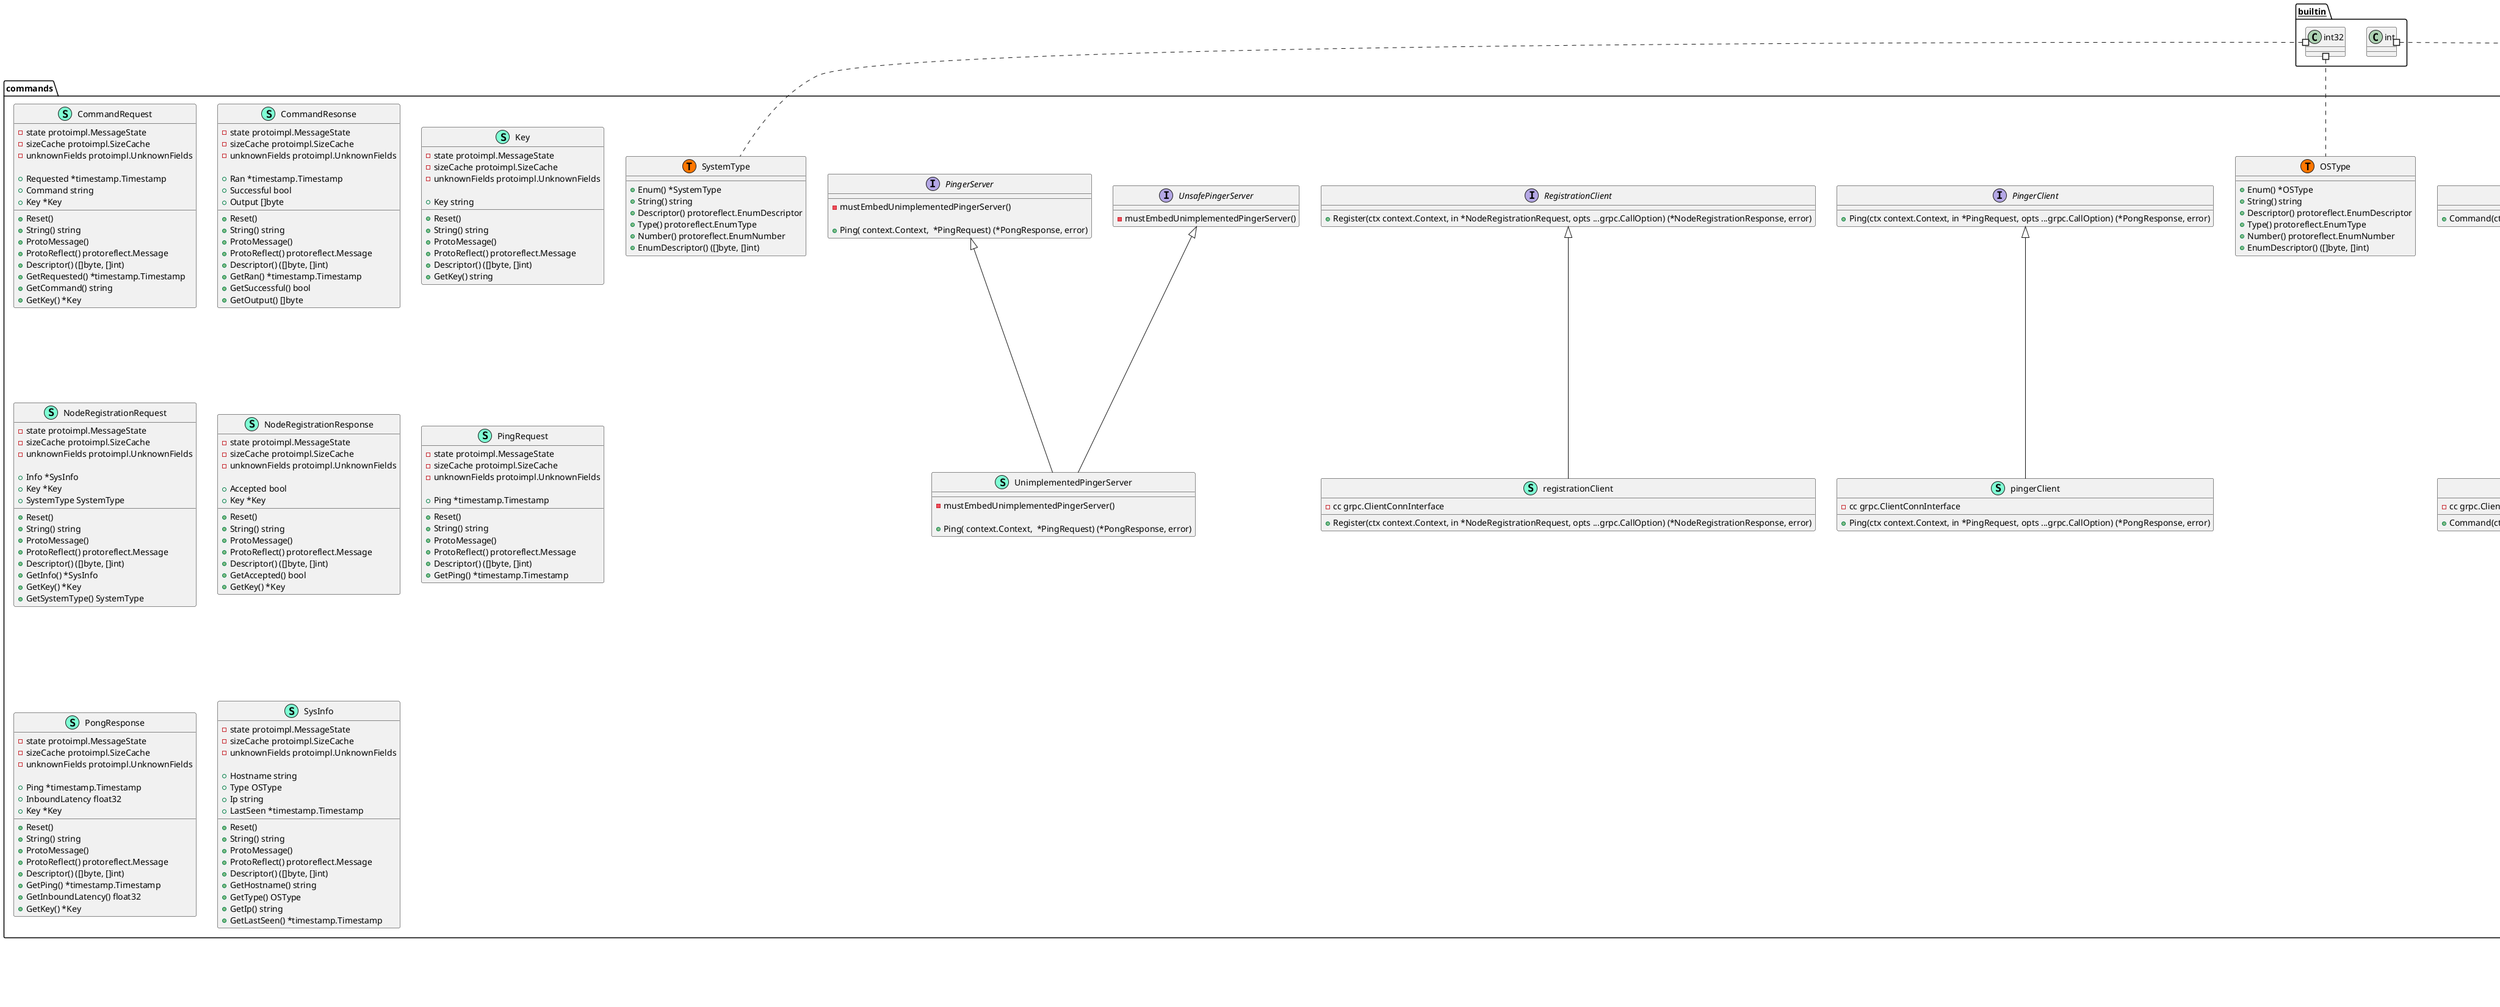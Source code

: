 @startuml
namespace client {
    class Client << (S,Aquamarine) >> {
        + StartRPCClientMode(ctx context.Context) error
        + RegisterWithCoordinationServer(ctx context.Context, addr string) error

    }
    class CommandServer << (S,Aquamarine) >> {
        + RegisterCommandRunner(ctx context.Context, in *commands.CommandRequest) (*commands.CommandResonse, error)

    }
}
"connections.Tailnet" *-- "client.Client"
"commands.UnimplementedCommandRunnerServer" *-- "client.CommandServer"


namespace cmd {
    class GlobalFlags << (S,Aquamarine) >> {
        + ClientId string
        + ClientSecret string
        + AuthKey string
        + Port string
        + Hostname string
        + Verbose bool

        + GetAuthType() AuthType

    }
    class clientFlags << (S,Aquamarine) >> {
        + DiscoveryTags string
        + CoordinationServer string

    }
    class cmd.AuthType << (T, #FF7700) >>  {
    }
    class coFlags << (S,Aquamarine) >> {
        + DevMode bool
        + DataDirectory string

    }
}


namespace commands {
    class CommandRequest << (S,Aquamarine) >> {
        - state protoimpl.MessageState
        - sizeCache protoimpl.SizeCache
        - unknownFields protoimpl.UnknownFields

        + Requested *timestamp.Timestamp
        + Command string
        + Key *Key

        + Reset() 
        + String() string
        + ProtoMessage() 
        + ProtoReflect() protoreflect.Message
        + Descriptor() ([]byte, []int)
        + GetRequested() *timestamp.Timestamp
        + GetCommand() string
        + GetKey() *Key

    }
    class CommandResonse << (S,Aquamarine) >> {
        - state protoimpl.MessageState
        - sizeCache protoimpl.SizeCache
        - unknownFields protoimpl.UnknownFields

        + Ran *timestamp.Timestamp
        + Successful bool
        + Output []byte

        + Reset() 
        + String() string
        + ProtoMessage() 
        + ProtoReflect() protoreflect.Message
        + Descriptor() ([]byte, []int)
        + GetRan() *timestamp.Timestamp
        + GetSuccessful() bool
        + GetOutput() []byte

    }
    interface CommandRunnerClient  {
        + Command(ctx context.Context, in *CommandRequest, opts ...grpc.CallOption) (*CommandResonse, error)

    }
    interface CommandRunnerServer  {
        - mustEmbedUnimplementedCommandRunnerServer() 

        + Command( context.Context,  *CommandRequest) (*CommandResonse, error)

    }
    class Key << (S,Aquamarine) >> {
        - state protoimpl.MessageState
        - sizeCache protoimpl.SizeCache
        - unknownFields protoimpl.UnknownFields

        + Key string

        + Reset() 
        + String() string
        + ProtoMessage() 
        + ProtoReflect() protoreflect.Message
        + Descriptor() ([]byte, []int)
        + GetKey() string

    }
    class NodeRegistrationRequest << (S,Aquamarine) >> {
        - state protoimpl.MessageState
        - sizeCache protoimpl.SizeCache
        - unknownFields protoimpl.UnknownFields

        + Info *SysInfo
        + Key *Key
        + SystemType SystemType

        + Reset() 
        + String() string
        + ProtoMessage() 
        + ProtoReflect() protoreflect.Message
        + Descriptor() ([]byte, []int)
        + GetInfo() *SysInfo
        + GetKey() *Key
        + GetSystemType() SystemType

    }
    class NodeRegistrationResponse << (S,Aquamarine) >> {
        - state protoimpl.MessageState
        - sizeCache protoimpl.SizeCache
        - unknownFields protoimpl.UnknownFields

        + Accepted bool
        + Key *Key

        + Reset() 
        + String() string
        + ProtoMessage() 
        + ProtoReflect() protoreflect.Message
        + Descriptor() ([]byte, []int)
        + GetAccepted() bool
        + GetKey() *Key

    }
    class OSType << (S,Aquamarine) >> {
        + Enum() *OSType
        + String() string
        + Descriptor() protoreflect.EnumDescriptor
        + Type() protoreflect.EnumType
        + Number() protoreflect.EnumNumber
        + EnumDescriptor() ([]byte, []int)

    }
    class PingRequest << (S,Aquamarine) >> {
        - state protoimpl.MessageState
        - sizeCache protoimpl.SizeCache
        - unknownFields protoimpl.UnknownFields

        + Ping *timestamp.Timestamp

        + Reset() 
        + String() string
        + ProtoMessage() 
        + ProtoReflect() protoreflect.Message
        + Descriptor() ([]byte, []int)
        + GetPing() *timestamp.Timestamp

    }
    interface PingerClient  {
        + Ping(ctx context.Context, in *PingRequest, opts ...grpc.CallOption) (*PongResponse, error)

    }
    interface PingerServer  {
        - mustEmbedUnimplementedPingerServer() 

        + Ping( context.Context,  *PingRequest) (*PongResponse, error)

    }
    class PongResponse << (S,Aquamarine) >> {
        - state protoimpl.MessageState
        - sizeCache protoimpl.SizeCache
        - unknownFields protoimpl.UnknownFields

        + Ping *timestamp.Timestamp
        + InboundLatency float32
        + Key *Key

        + Reset() 
        + String() string
        + ProtoMessage() 
        + ProtoReflect() protoreflect.Message
        + Descriptor() ([]byte, []int)
        + GetPing() *timestamp.Timestamp
        + GetInboundLatency() float32
        + GetKey() *Key

    }
    interface RegistrationClient  {
        + Register(ctx context.Context, in *NodeRegistrationRequest, opts ...grpc.CallOption) (*NodeRegistrationResponse, error)

    }
    interface RegistrationServer  {
        - mustEmbedUnimplementedRegistrationServer() 

        + Register( context.Context,  *NodeRegistrationRequest) (*NodeRegistrationResponse, error)

    }
    class SysInfo << (S,Aquamarine) >> {
        - state protoimpl.MessageState
        - sizeCache protoimpl.SizeCache
        - unknownFields protoimpl.UnknownFields

        + Hostname string
        + Type OSType
        + Ip string
        + LastSeen *timestamp.Timestamp

        + Reset() 
        + String() string
        + ProtoMessage() 
        + ProtoReflect() protoreflect.Message
        + Descriptor() ([]byte, []int)
        + GetHostname() string
        + GetType() OSType
        + GetIp() string
        + GetLastSeen() *timestamp.Timestamp

    }
    class SystemType << (S,Aquamarine) >> {
        + Enum() *SystemType
        + String() string
        + Descriptor() protoreflect.EnumDescriptor
        + Type() protoreflect.EnumType
        + Number() protoreflect.EnumNumber
        + EnumDescriptor() ([]byte, []int)

    }
    class UnimplementedCommandRunnerServer << (S,Aquamarine) >> {
        - mustEmbedUnimplementedCommandRunnerServer() 

        + Command( context.Context,  *CommandRequest) (*CommandResonse, error)

    }
    class UnimplementedPingerServer << (S,Aquamarine) >> {
        - mustEmbedUnimplementedPingerServer() 

        + Ping( context.Context,  *PingRequest) (*PongResponse, error)

    }
    class UnimplementedRegistrationServer << (S,Aquamarine) >> {
        - mustEmbedUnimplementedRegistrationServer() 

        + Register( context.Context,  *NodeRegistrationRequest) (*NodeRegistrationResponse, error)

    }
    interface UnsafeCommandRunnerServer  {
        - mustEmbedUnimplementedCommandRunnerServer() 

    }
    interface UnsafePingerServer  {
        - mustEmbedUnimplementedPingerServer() 

    }
    interface UnsafeRegistrationServer  {
        - mustEmbedUnimplementedRegistrationServer() 

    }
    class commandRunnerClient << (S,Aquamarine) >> {
        - cc grpc.ClientConnInterface

        + Command(ctx context.Context, in *CommandRequest, opts ...grpc.CallOption) (*CommandResonse, error)

    }
    class commands.OSType << (T, #FF7700) >>  {
    }
    class commands.SystemType << (T, #FF7700) >>  {
    }
    class pingerClient << (S,Aquamarine) >> {
        - cc grpc.ClientConnInterface

        + Ping(ctx context.Context, in *PingRequest, opts ...grpc.CallOption) (*PongResponse, error)

    }
    class registrationClient << (S,Aquamarine) >> {
        - cc grpc.ClientConnInterface

        + Register(ctx context.Context, in *NodeRegistrationRequest, opts ...grpc.CallOption) (*NodeRegistrationResponse, error)

    }
}

"commands.CommandRunnerServer" <|-- "commands.UnimplementedCommandRunnerServer"
"commands.UnsafeCommandRunnerServer" <|-- "commands.UnimplementedCommandRunnerServer"
"commands.PingerServer" <|-- "commands.UnimplementedPingerServer"
"commands.UnsafePingerServer" <|-- "commands.UnimplementedPingerServer"
"commands.RegistrationServer" <|-- "commands.UnimplementedRegistrationServer"
"commands.UnsafeRegistrationServer" <|-- "commands.UnimplementedRegistrationServer"
"commands.CommandRunnerClient" <|-- "commands.commandRunnerClient"
"commands.PingerClient" <|-- "commands.pingerClient"
"commands.RegistrationClient" <|-- "commands.registrationClient"

namespace connections {
    class Tailnet << (S,Aquamarine) >> {
        + ClientID string
        + ClientSecret string
        + AuthKey string
        + Hostname string
        + Addr string
        + Scopes []string
        + Tags []string
        + Client *tailscale.Client
        + GRPCServer *grpc.Server
        + Listener net.Listener
        + TailnetLogging bool

        - reapDeviceID(ctx context.Context) error
        - createRPCServer(srv *tsnet.Server) error

        + ConnectOauth(ctx context.Context, id string, secret string, hostname string) error
        + ConnectAuthKey(ctx context.Context, authKey string, hostname string) error
        + NewConnection(ctx context.Context, opts ...Option) (*tsnet.Server, error)
        + InitClient(ctx context.Context) error
        + GetDevices(ctx context.Context) ([]tailscale.Device, error)
        + WithOauth(clientId string, clientSecret string) Option
        + WithAuthKey(key string) Option
        + WithScopes(scopes ...string) Option
        + WithTags(tags ...string) Option
        + WithHostname(hostname string) Option
        + WithTailnetLogging(enabled bool) Option

    }
    class connections.Option << (T, #FF7700) >>  {
    }
}


namespace coordination {
    class Coordinator << (S,Aquamarine) >> {
        - devMode bool

        + DB *nutsdb.DB

        + NewCoordinator(ctx context.Context, opts ...Option) error
        + WithDevMode(mode bool) Option
        + WithDataDir(dir string) Option
        + StartRPCCoordinationServer(ctx context.Context) error

    }
    class RegistrationServer << (S,Aquamarine) >> {
        + DevMode bool
        + ID string
        + DB *nutsdb.DB

        - createRegistration(ctx context.Context, nrr *commands.NodeRegistrationRequest) error

        + Register(ctx context.Context, in *commands.NodeRegistrationRequest) (*commands.NodeRegistrationResponse, error)

    }
    class coordination.Option << (T, #FF7700) >>  {
    }
}
"connections.Tailnet" *-- "coordination.Coordinator"
"commands.UnimplementedRegistrationServer" *-- "coordination.RegistrationServer"


"__builtin__.int" #.. "cmd.AuthType"
"__builtin__.int32" #.. "commands.OSType"
"__builtin__.int32" #.. "commands.SystemType"
"connections.<font color=blue>func</font>(*Tailnet) error" #.. "connections.Option"
"coordination.<font color=blue>func</font>(*Coordinator) error" #.. "coordination.Option"
@enduml

